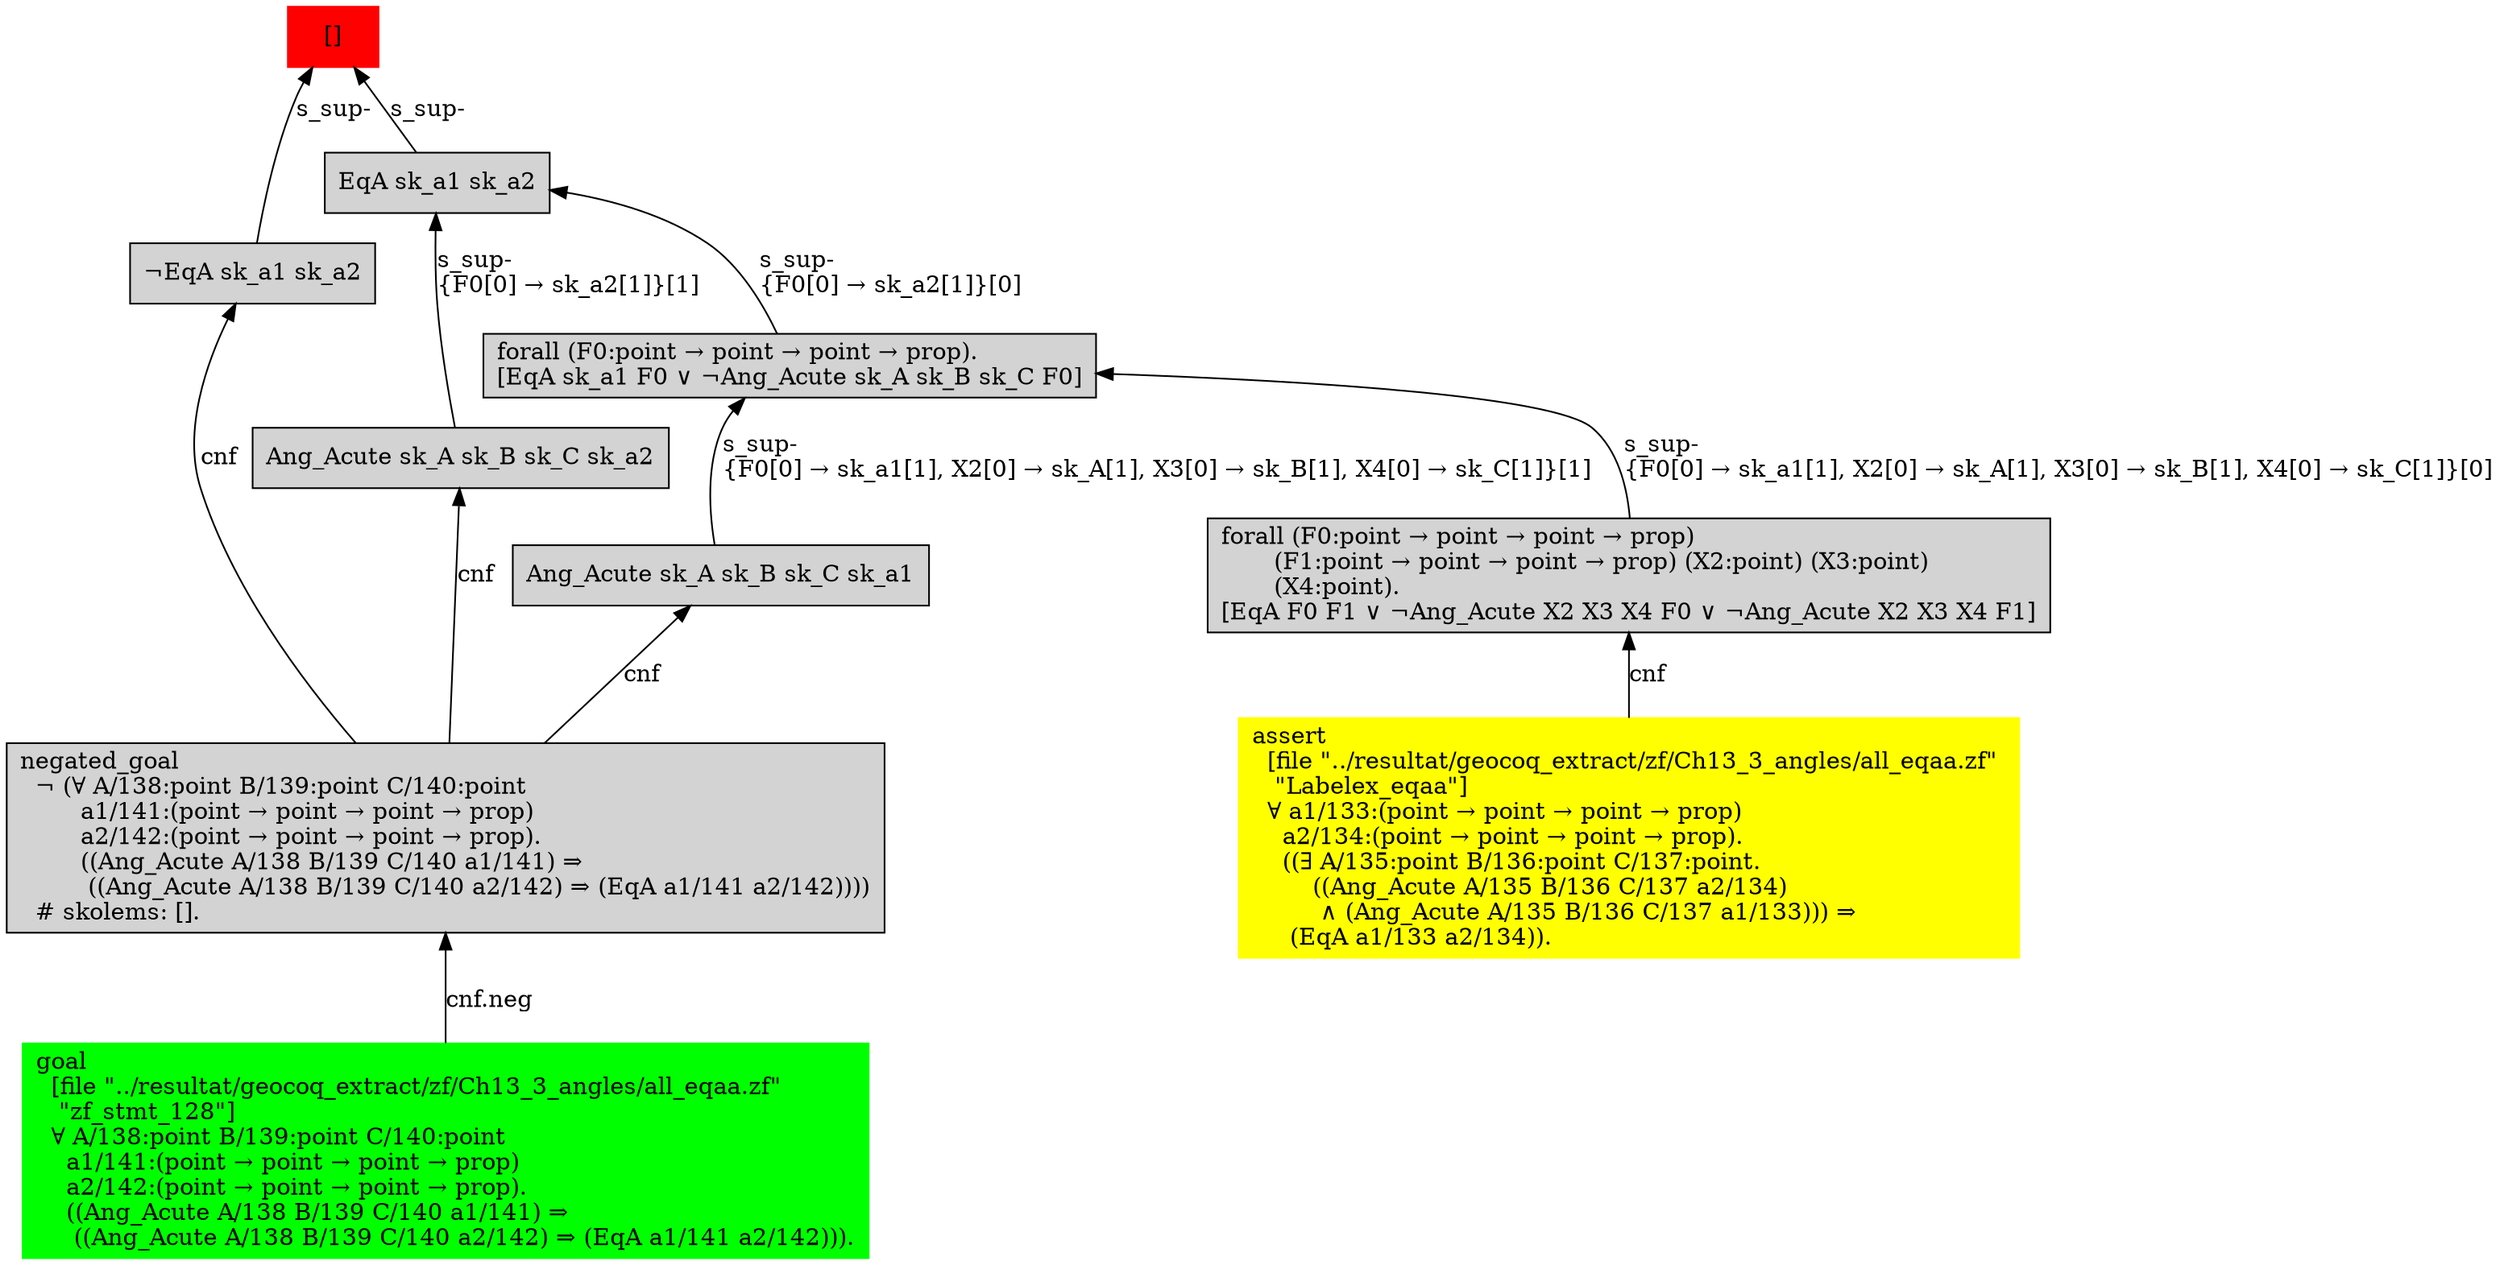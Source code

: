 digraph "unsat_graph" {
  vertex_0 [color=red, label="[]", shape=box, style=filled];
  vertex_0 -> vertex_1 [label="s_sup-\l", dir="back"];
  vertex_1 [shape=box, label="¬EqA sk_a1 sk_a2\l", style=filled];
  vertex_1 -> vertex_2 [label="cnf", dir="back"];
  vertex_2 [shape=box, label="negated_goal\l  ¬ (∀ A/138:point B/139:point C/140:point \l        a1/141:(point → point → point → prop) \l        a2/142:(point → point → point → prop).\l        ((Ang_Acute A/138 B/139 C/140 a1/141) ⇒\l         ((Ang_Acute A/138 B/139 C/140 a2/142) ⇒ (EqA a1/141 a2/142))))\l  # skolems: [].\l", style=filled];
  vertex_2 -> vertex_3 [label="cnf.neg", dir="back"];
  vertex_3 [color=green, shape=box, label="goal\l  [file \"../resultat/geocoq_extract/zf/Ch13_3_angles/all_eqaa.zf\" \l   \"zf_stmt_128\"]\l  ∀ A/138:point B/139:point C/140:point \l    a1/141:(point → point → point → prop) \l    a2/142:(point → point → point → prop).\l    ((Ang_Acute A/138 B/139 C/140 a1/141) ⇒\l     ((Ang_Acute A/138 B/139 C/140 a2/142) ⇒ (EqA a1/141 a2/142))).\l", style=filled];
  vertex_0 -> vertex_4 [label="s_sup-\l", dir="back"];
  vertex_4 [shape=box, label="EqA sk_a1 sk_a2\l", style=filled];
  vertex_4 -> vertex_5 [label="s_sup-\l\{F0[0] → sk_a2[1]\}[0]\l", dir="back"];
  vertex_5 [shape=box, label="forall (F0:point → point → point → prop).\l[EqA sk_a1 F0 ∨ ¬Ang_Acute sk_A sk_B sk_C F0]\l", style=filled];
  vertex_5 -> vertex_6 [label="s_sup-\l\{F0[0] → sk_a1[1], X2[0] → sk_A[1], X3[0] → sk_B[1], X4[0] → sk_C[1]\}[0]\l", dir="back"];
  vertex_6 [shape=box, label="forall (F0:point → point → point → prop) \l       (F1:point → point → point → prop) (X2:point) (X3:point) \l       (X4:point).\l[EqA F0 F1 ∨ ¬Ang_Acute X2 X3 X4 F0 ∨ ¬Ang_Acute X2 X3 X4 F1]\l", style=filled];
  vertex_6 -> vertex_7 [label="cnf", dir="back"];
  vertex_7 [color=yellow, shape=box, label="assert\l  [file \"../resultat/geocoq_extract/zf/Ch13_3_angles/all_eqaa.zf\" \l   \"Labelex_eqaa\"]\l  ∀ a1/133:(point → point → point → prop) \l    a2/134:(point → point → point → prop).\l    ((∃ A/135:point B/136:point C/137:point.\l        ((Ang_Acute A/135 B/136 C/137 a2/134)\l         ∧ (Ang_Acute A/135 B/136 C/137 a1/133))) ⇒\l     (EqA a1/133 a2/134)).\l", style=filled];
  vertex_5 -> vertex_8 [label="s_sup-\l\{F0[0] → sk_a1[1], X2[0] → sk_A[1], X3[0] → sk_B[1], X4[0] → sk_C[1]\}[1]\l", dir="back"];
  vertex_8 [shape=box, label="Ang_Acute sk_A sk_B sk_C sk_a1\l", style=filled];
  vertex_8 -> vertex_2 [label="cnf", dir="back"];
  vertex_4 -> vertex_9 [label="s_sup-\l\{F0[0] → sk_a2[1]\}[1]\l", dir="back"];
  vertex_9 [shape=box, label="Ang_Acute sk_A sk_B sk_C sk_a2\l", style=filled];
  vertex_9 -> vertex_2 [label="cnf", dir="back"];
  }


